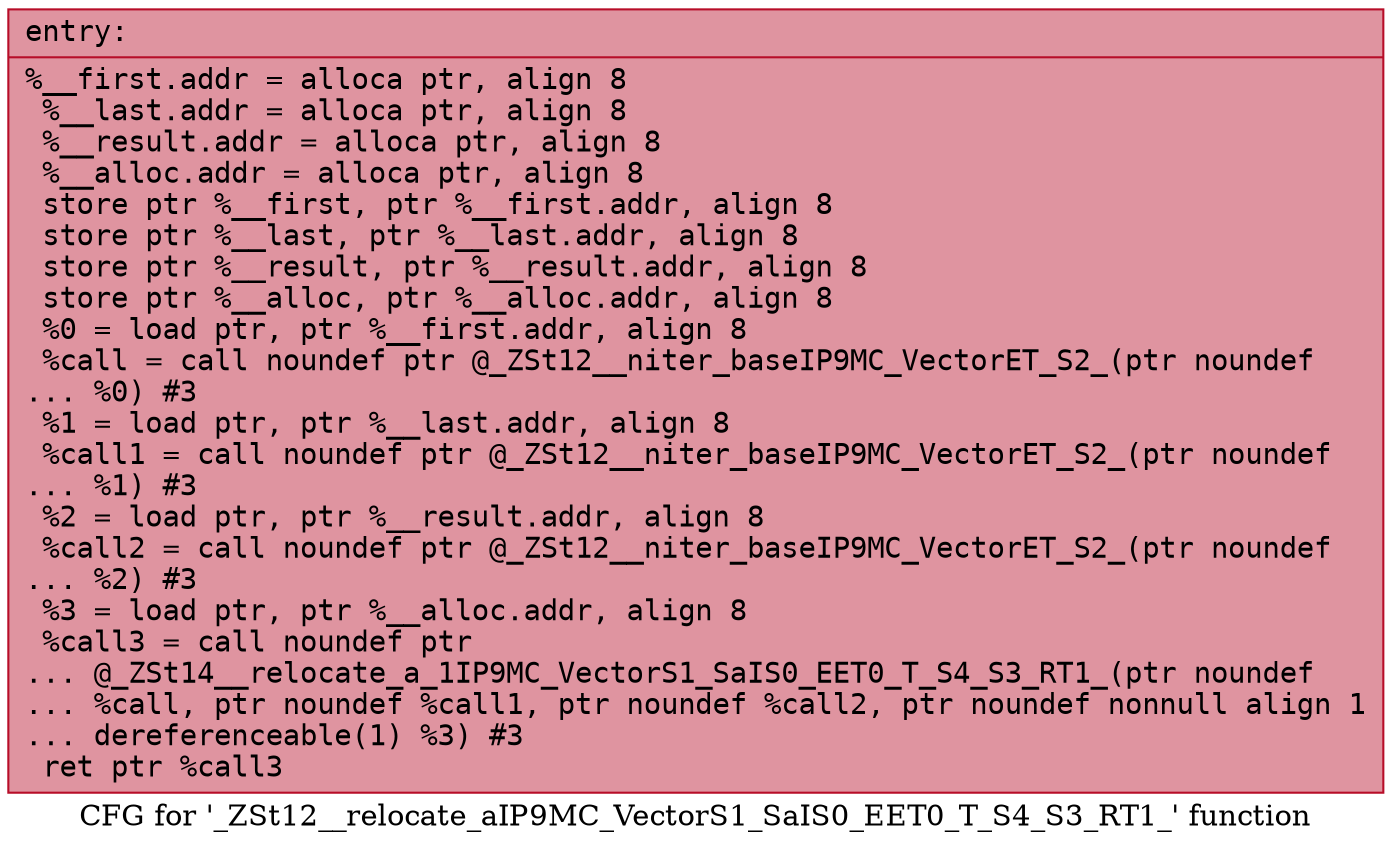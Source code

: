 digraph "CFG for '_ZSt12__relocate_aIP9MC_VectorS1_SaIS0_EET0_T_S4_S3_RT1_' function" {
	label="CFG for '_ZSt12__relocate_aIP9MC_VectorS1_SaIS0_EET0_T_S4_S3_RT1_' function";

	Node0x55dab48047e0 [shape=record,color="#b70d28ff", style=filled, fillcolor="#b70d2870" fontname="Courier",label="{entry:\l|  %__first.addr = alloca ptr, align 8\l  %__last.addr = alloca ptr, align 8\l  %__result.addr = alloca ptr, align 8\l  %__alloc.addr = alloca ptr, align 8\l  store ptr %__first, ptr %__first.addr, align 8\l  store ptr %__last, ptr %__last.addr, align 8\l  store ptr %__result, ptr %__result.addr, align 8\l  store ptr %__alloc, ptr %__alloc.addr, align 8\l  %0 = load ptr, ptr %__first.addr, align 8\l  %call = call noundef ptr @_ZSt12__niter_baseIP9MC_VectorET_S2_(ptr noundef\l... %0) #3\l  %1 = load ptr, ptr %__last.addr, align 8\l  %call1 = call noundef ptr @_ZSt12__niter_baseIP9MC_VectorET_S2_(ptr noundef\l... %1) #3\l  %2 = load ptr, ptr %__result.addr, align 8\l  %call2 = call noundef ptr @_ZSt12__niter_baseIP9MC_VectorET_S2_(ptr noundef\l... %2) #3\l  %3 = load ptr, ptr %__alloc.addr, align 8\l  %call3 = call noundef ptr\l... @_ZSt14__relocate_a_1IP9MC_VectorS1_SaIS0_EET0_T_S4_S3_RT1_(ptr noundef\l... %call, ptr noundef %call1, ptr noundef %call2, ptr noundef nonnull align 1\l... dereferenceable(1) %3) #3\l  ret ptr %call3\l}"];
}
